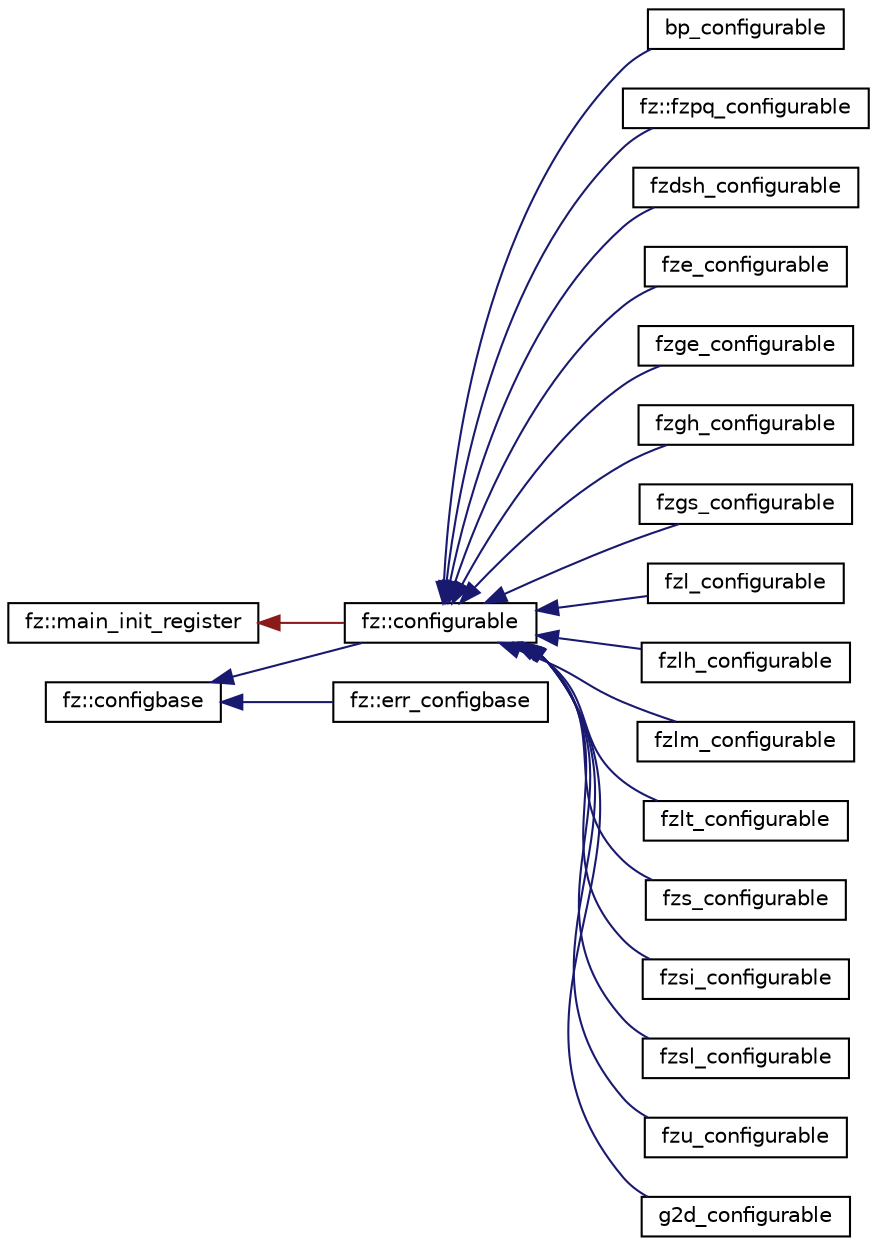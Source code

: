 digraph "Graphical Class Hierarchy"
{
 // LATEX_PDF_SIZE
  edge [fontname="Helvetica",fontsize="10",labelfontname="Helvetica",labelfontsize="10"];
  node [fontname="Helvetica",fontsize="10",shape=record];
  rankdir="LR";
  Node0 [label="fz::configbase",height=0.2,width=0.4,color="black", fillcolor="white", style="filled",URL="$classfz_1_1configbase.html",tooltip="This is the base component for Formalizer configuration file configuration parameter loading and pars..."];
  Node0 -> Node1 [dir="back",color="midnightblue",fontsize="10",style="solid",fontname="Helvetica"];
  Node1 [label="fz::configurable",height=0.2,width=0.4,color="black", fillcolor="white", style="filled",URL="$classfz_1_1configurable.html",tooltip="Formalizer standard programs that can use configuration files should include a class that inherits co..."];
  Node1 -> Node2 [dir="back",color="midnightblue",fontsize="10",style="solid",fontname="Helvetica"];
  Node2 [label="bp_configurable",height=0.2,width=0.4,color="black", fillcolor="white", style="filled",URL="$classbp__configurable.html",tooltip=" "];
  Node1 -> Node3 [dir="back",color="midnightblue",fontsize="10",style="solid",fontname="Helvetica"];
  Node3 [label="fz::fzpq_configurable",height=0.2,width=0.4,color="black", fillcolor="white", style="filled",URL="$classfz_1_1fzpq__configurable.html",tooltip=" "];
  Node1 -> Node4 [dir="back",color="midnightblue",fontsize="10",style="solid",fontname="Helvetica"];
  Node4 [label="fzdsh_configurable",height=0.2,width=0.4,color="black", fillcolor="white", style="filled",URL="$classfzdsh__configurable.html",tooltip=" "];
  Node1 -> Node5 [dir="back",color="midnightblue",fontsize="10",style="solid",fontname="Helvetica"];
  Node5 [label="fze_configurable",height=0.2,width=0.4,color="black", fillcolor="white", style="filled",URL="$classfze__configurable.html",tooltip=" "];
  Node1 -> Node6 [dir="back",color="midnightblue",fontsize="10",style="solid",fontname="Helvetica"];
  Node6 [label="fzge_configurable",height=0.2,width=0.4,color="black", fillcolor="white", style="filled",URL="$classfzge__configurable.html",tooltip=" "];
  Node1 -> Node7 [dir="back",color="midnightblue",fontsize="10",style="solid",fontname="Helvetica"];
  Node7 [label="fzgh_configurable",height=0.2,width=0.4,color="black", fillcolor="white", style="filled",URL="$classfzgh__configurable.html",tooltip=" "];
  Node1 -> Node8 [dir="back",color="midnightblue",fontsize="10",style="solid",fontname="Helvetica"];
  Node8 [label="fzgs_configurable",height=0.2,width=0.4,color="black", fillcolor="white", style="filled",URL="$classfzgs__configurable.html",tooltip=" "];
  Node1 -> Node9 [dir="back",color="midnightblue",fontsize="10",style="solid",fontname="Helvetica"];
  Node9 [label="fzl_configurable",height=0.2,width=0.4,color="black", fillcolor="white", style="filled",URL="$classfzl__configurable.html",tooltip=" "];
  Node1 -> Node10 [dir="back",color="midnightblue",fontsize="10",style="solid",fontname="Helvetica"];
  Node10 [label="fzlh_configurable",height=0.2,width=0.4,color="black", fillcolor="white", style="filled",URL="$classfzlh__configurable.html",tooltip=" "];
  Node1 -> Node11 [dir="back",color="midnightblue",fontsize="10",style="solid",fontname="Helvetica"];
  Node11 [label="fzlm_configurable",height=0.2,width=0.4,color="black", fillcolor="white", style="filled",URL="$classfzlm__configurable.html",tooltip=" "];
  Node1 -> Node12 [dir="back",color="midnightblue",fontsize="10",style="solid",fontname="Helvetica"];
  Node12 [label="fzlt_configurable",height=0.2,width=0.4,color="black", fillcolor="white", style="filled",URL="$classfzlt__configurable.html",tooltip=" "];
  Node1 -> Node13 [dir="back",color="midnightblue",fontsize="10",style="solid",fontname="Helvetica"];
  Node13 [label="fzs_configurable",height=0.2,width=0.4,color="black", fillcolor="white", style="filled",URL="$classfzs__configurable.html",tooltip=" "];
  Node1 -> Node14 [dir="back",color="midnightblue",fontsize="10",style="solid",fontname="Helvetica"];
  Node14 [label="fzsi_configurable",height=0.2,width=0.4,color="black", fillcolor="white", style="filled",URL="$classfzsi__configurable.html",tooltip=" "];
  Node1 -> Node15 [dir="back",color="midnightblue",fontsize="10",style="solid",fontname="Helvetica"];
  Node15 [label="fzsl_configurable",height=0.2,width=0.4,color="black", fillcolor="white", style="filled",URL="$classfzsl__configurable.html",tooltip=" "];
  Node1 -> Node16 [dir="back",color="midnightblue",fontsize="10",style="solid",fontname="Helvetica"];
  Node16 [label="fzu_configurable",height=0.2,width=0.4,color="black", fillcolor="white", style="filled",URL="$classfzu__configurable.html",tooltip=" "];
  Node1 -> Node17 [dir="back",color="midnightblue",fontsize="10",style="solid",fontname="Helvetica"];
  Node17 [label="g2d_configurable",height=0.2,width=0.4,color="black", fillcolor="white", style="filled",URL="$classg2d__configurable.html",tooltip=" "];
  Node0 -> Node18 [dir="back",color="midnightblue",fontsize="10",style="solid",fontname="Helvetica"];
  Node18 [label="fz::err_configbase",height=0.2,width=0.4,color="black", fillcolor="white", style="filled",URL="$classfz_1_1err__configbase.html",tooltip=" "];
  Node150 [label="fz::main_init_register",height=0.2,width=0.4,color="black", fillcolor="white", style="filled",URL="$classfz_1_1main__init__register.html",tooltip="Classes that need an initialization function to be called first-thing upon entering main() (but not b..."];
  Node150 -> Node1 [dir="back",color="firebrick4",fontsize="10",style="solid",fontname="Helvetica"];
}
